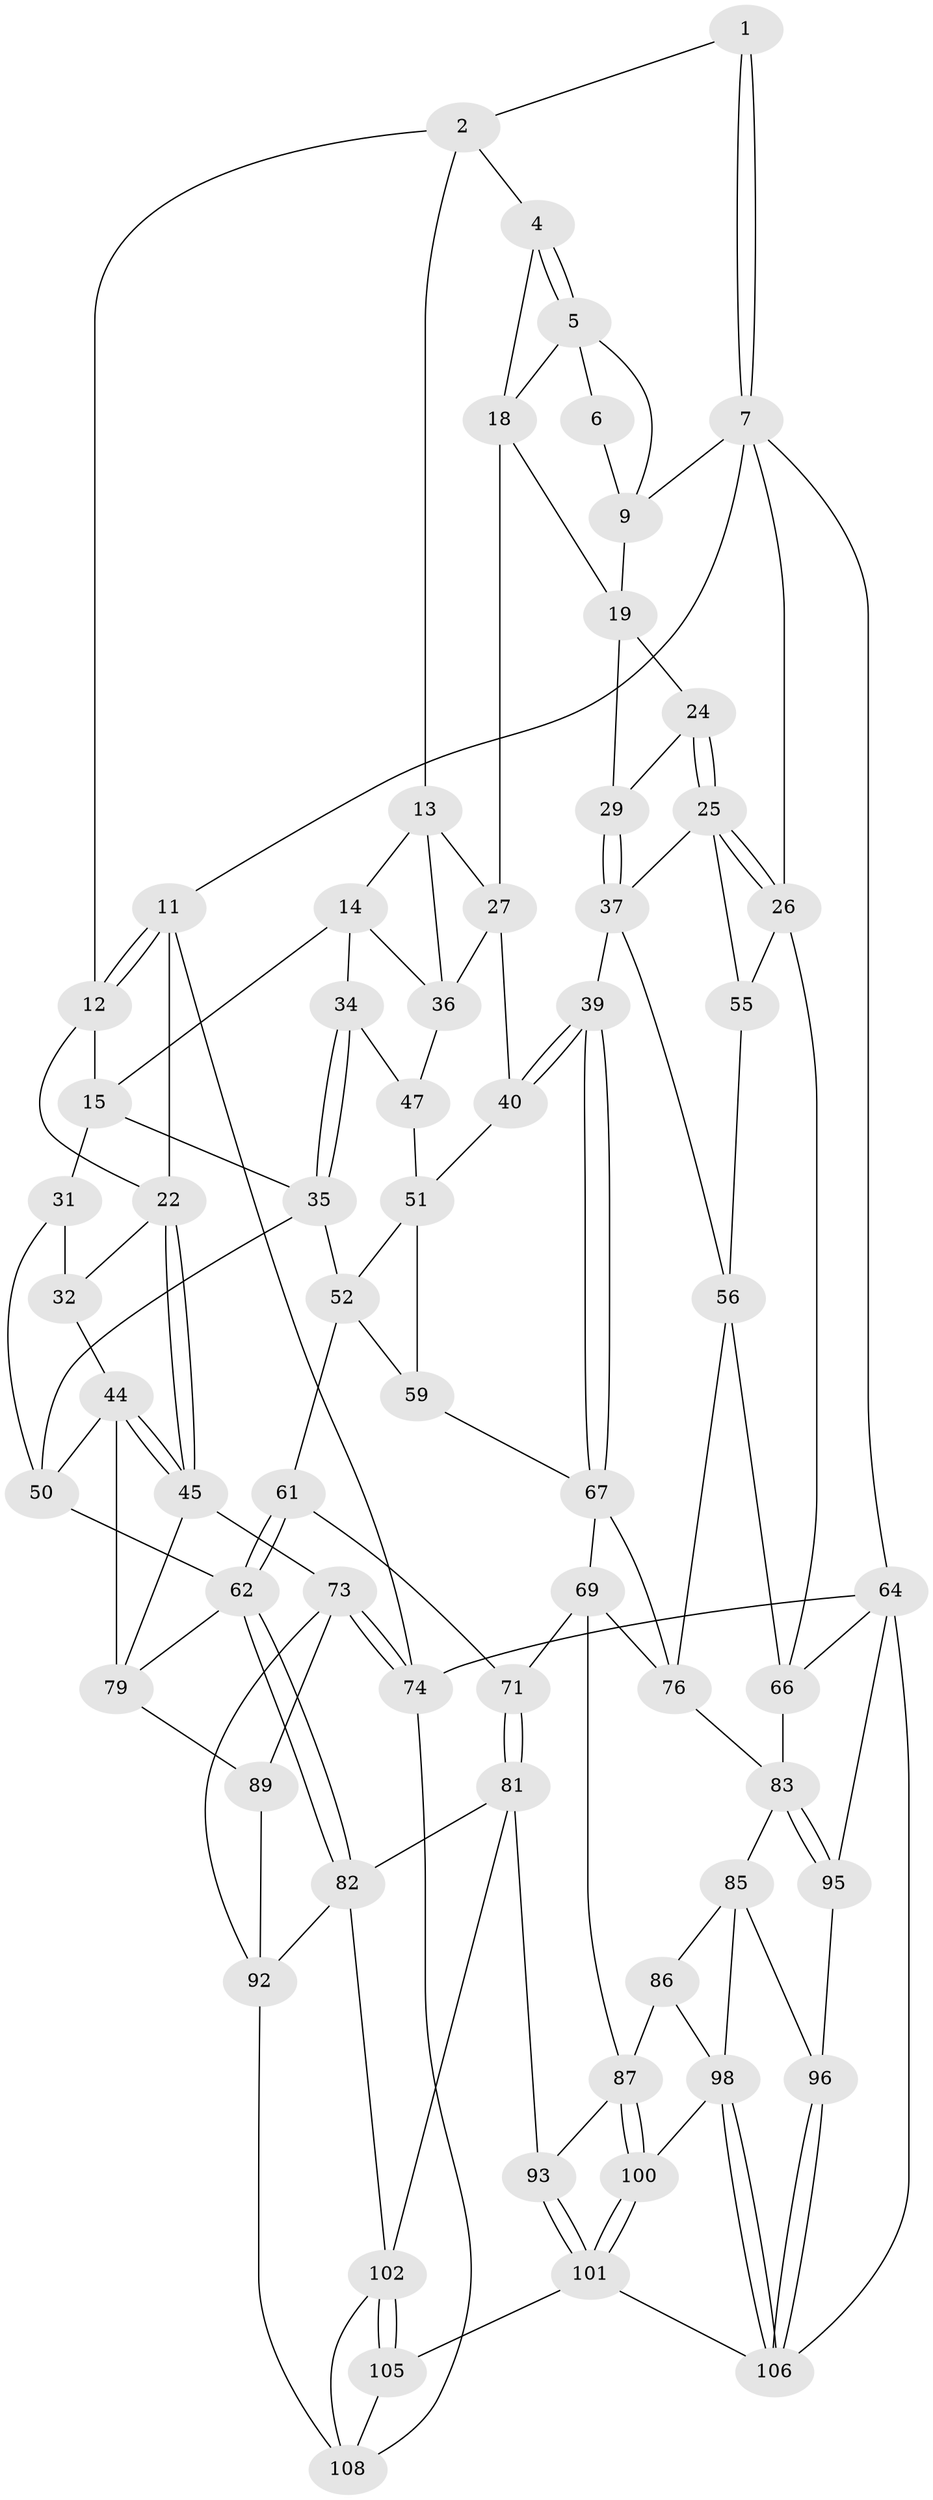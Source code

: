// original degree distribution, {3: 0.01818181818181818, 4: 0.23636363636363636, 6: 0.21818181818181817, 5: 0.5272727272727272}
// Generated by graph-tools (version 1.1) at 2025/42/03/06/25 10:42:30]
// undirected, 66 vertices, 143 edges
graph export_dot {
graph [start="1"]
  node [color=gray90,style=filled];
  1 [pos="+0.7480206412029063+0"];
  2 [pos="+0.39715620435582055+0",super="+3"];
  4 [pos="+0.5625748671214243+0.12061229798632381"];
  5 [pos="+0.6285308119996579+0.076250613124416",super="+17"];
  6 [pos="+0.746005444272992+0"];
  7 [pos="+1+0",super="+8"];
  9 [pos="+0.8119172847720426+0.07711696060168506",super="+10"];
  11 [pos="+0+0"];
  12 [pos="+0.3524332305397207+0",super="+16"];
  13 [pos="+0.5286618144131102+0.14740111250811044",super="+28"];
  14 [pos="+0.4332146325330496+0.18405964681563108",super="+33"];
  15 [pos="+0.3940931853249292+0.18968586689073724",super="+30"];
  18 [pos="+0.6950259426286922+0.17932532678026725",super="+21"];
  19 [pos="+0.8404421855919659+0.14345073596349198",super="+20"];
  22 [pos="+0+0",super="+23"];
  24 [pos="+0.9434085559533343+0.16781715285473772"];
  25 [pos="+1+0.19480646512201616",super="+48"];
  26 [pos="+1+0.14930841448072502",super="+54"];
  27 [pos="+0.7075213993638413+0.2409932206799558",super="+41"];
  29 [pos="+0.8012995446268117+0.30128269468700614"];
  31 [pos="+0.23654703426648427+0.24673256923445086",super="+46"];
  32 [pos="+0.22526922412147615+0.23669120794604628",super="+43"];
  34 [pos="+0.43176489498552706+0.3244618762624489"];
  35 [pos="+0.34722213790902356+0.3293608210293244",super="+49"];
  36 [pos="+0.5517404755089188+0.25463477763582754",super="+42"];
  37 [pos="+0.820694897340794+0.348048850250772",super="+38"];
  39 [pos="+0.6857149488149803+0.4645697832014999"];
  40 [pos="+0.6227218927948278+0.421365789344061"];
  44 [pos="+0+0.3635843557083002",super="+58"];
  45 [pos="+0+0.33483642800403995",super="+72"];
  47 [pos="+0.4964152639942262+0.357052866445187"];
  50 [pos="+0.28785970160922375+0.4416818387600353",super="+57"];
  51 [pos="+0.45593001503890185+0.40582203786151116",super="+53"];
  52 [pos="+0.39747643618978035+0.42640828301597866",super="+60"];
  55 [pos="+0.941573835335417+0.4670378913933242"];
  56 [pos="+0.864974529397491+0.5447331808435557",super="+75"];
  59 [pos="+0.49886627306973386+0.49406437044152224"];
  61 [pos="+0.4112069889767933+0.6023023437218552"];
  62 [pos="+0.28894979968768675+0.5986853387920212",super="+63"];
  64 [pos="+1+1",super="+65"];
  66 [pos="+1+0.7300816503242327",super="+78"];
  67 [pos="+0.6808674760143181+0.49192949942114045",super="+68"];
  69 [pos="+0.535080482691762+0.6490959585084034",super="+70"];
  71 [pos="+0.41615572270517764+0.6062151047433143"];
  73 [pos="+0+0.9615280117265755",super="+90"];
  74 [pos="+0+1"];
  76 [pos="+0.7439613294238646+0.696656010643509",super="+77"];
  79 [pos="+0.046394220068984256+0.6311909631480865",super="+80"];
  81 [pos="+0.39807746377714565+0.81061213567085",super="+94"];
  82 [pos="+0.2640492639196019+0.7671610787016312",super="+91"];
  83 [pos="+0.7935263098040296+0.7234964136824399",super="+84"];
  85 [pos="+0.7009790467423873+0.7547845603198737",super="+97"];
  86 [pos="+0.672903030685183+0.762845351373536"];
  87 [pos="+0.5687902226325757+0.7828899666112334",super="+88"];
  89 [pos="+0.0934032947018051+0.7048626254824114"];
  92 [pos="+0.175577049401121+0.8117974248076582",super="+107"];
  93 [pos="+0.4677584902714689+0.8063225605600133"];
  95 [pos="+0.9232321617176744+0.8496480472750016"];
  96 [pos="+0.840762969222768+0.8669541044645076"];
  98 [pos="+0.7060322651528151+0.9368241569992775",super="+99"];
  100 [pos="+0.5947666655344039+0.8910910681582134"];
  101 [pos="+0.5152804651025138+1",super="+104"];
  102 [pos="+0.36738286282956917+1",super="+103"];
  105 [pos="+0.4305769344068343+1"];
  106 [pos="+0.724366911322021+1",super="+109"];
  108 [pos="+0.15531642605648135+0.9964061281180804",super="+110"];
  1 -- 2;
  1 -- 7;
  1 -- 7;
  2 -- 12;
  2 -- 4;
  2 -- 13;
  4 -- 5;
  4 -- 5;
  4 -- 18;
  5 -- 6;
  5 -- 18;
  5 -- 9;
  6 -- 9;
  7 -- 11;
  7 -- 64;
  7 -- 9;
  7 -- 26;
  9 -- 19;
  11 -- 12;
  11 -- 12;
  11 -- 22;
  11 -- 74;
  12 -- 15;
  12 -- 22;
  13 -- 14;
  13 -- 27;
  13 -- 36;
  14 -- 15;
  14 -- 34;
  14 -- 36;
  15 -- 35;
  15 -- 31;
  18 -- 27;
  18 -- 19;
  19 -- 24;
  19 -- 29;
  22 -- 45;
  22 -- 45;
  22 -- 32;
  24 -- 25;
  24 -- 25;
  24 -- 29;
  25 -- 26;
  25 -- 26;
  25 -- 37;
  25 -- 55;
  26 -- 66;
  26 -- 55;
  27 -- 40;
  27 -- 36;
  29 -- 37;
  29 -- 37;
  31 -- 32 [weight=2];
  31 -- 50;
  32 -- 44;
  34 -- 35;
  34 -- 35;
  34 -- 47;
  35 -- 50;
  35 -- 52;
  36 -- 47;
  37 -- 56;
  37 -- 39;
  39 -- 40;
  39 -- 40;
  39 -- 67;
  39 -- 67;
  40 -- 51;
  44 -- 45;
  44 -- 45;
  44 -- 79;
  44 -- 50;
  45 -- 73;
  45 -- 79;
  47 -- 51;
  50 -- 62;
  51 -- 52;
  51 -- 59;
  52 -- 59;
  52 -- 61;
  55 -- 56;
  56 -- 76;
  56 -- 66;
  59 -- 67;
  61 -- 62;
  61 -- 62;
  61 -- 71;
  62 -- 82;
  62 -- 82;
  62 -- 79;
  64 -- 74;
  64 -- 106;
  64 -- 66;
  64 -- 95;
  66 -- 83;
  67 -- 76;
  67 -- 69;
  69 -- 76;
  69 -- 71;
  69 -- 87;
  71 -- 81;
  71 -- 81;
  73 -- 74;
  73 -- 74;
  73 -- 89;
  73 -- 92;
  74 -- 108;
  76 -- 83;
  79 -- 89;
  81 -- 82;
  81 -- 93;
  81 -- 102;
  82 -- 92;
  82 -- 102;
  83 -- 95;
  83 -- 95;
  83 -- 85;
  85 -- 86;
  85 -- 96;
  85 -- 98;
  86 -- 87;
  86 -- 98;
  87 -- 100;
  87 -- 100;
  87 -- 93;
  89 -- 92;
  92 -- 108;
  93 -- 101;
  93 -- 101;
  95 -- 96;
  96 -- 106;
  96 -- 106;
  98 -- 106;
  98 -- 106;
  98 -- 100;
  100 -- 101;
  100 -- 101;
  101 -- 105;
  101 -- 106;
  102 -- 105;
  102 -- 105;
  102 -- 108;
  105 -- 108;
}
